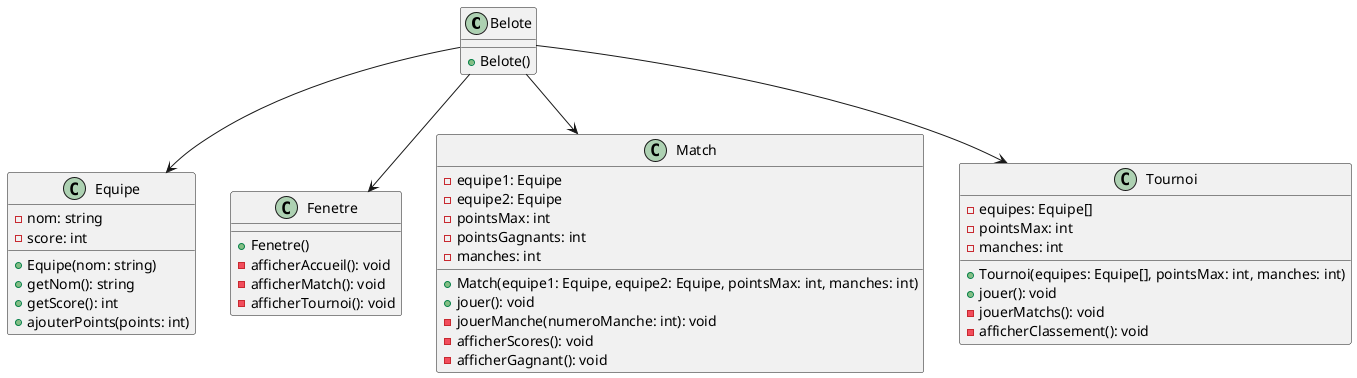 @startuml
class Belote {
    +Belote()
}

class Equipe {
    -nom: string
    -score: int
    +Equipe(nom: string)
    +getNom(): string
    +getScore(): int
    +ajouterPoints(points: int)
}

class Fenetre {
    +Fenetre()
    -afficherAccueil(): void
    -afficherMatch(): void
    -afficherTournoi(): void
}

class Match {
    -equipe1: Equipe
    -equipe2: Equipe
    -pointsMax: int
    -pointsGagnants: int
    -manches: int
    +Match(equipe1: Equipe, equipe2: Equipe, pointsMax: int, manches: int)
    +jouer(): void
    -jouerManche(numeroManche: int): void
    -afficherScores(): void
    -afficherGagnant(): void
}

class Tournoi {
    -equipes: Equipe[]
    -pointsMax: int
    -manches: int
    +Tournoi(equipes: Equipe[], pointsMax: int, manches: int)
    +jouer(): void
    -jouerMatchs(): void
    -afficherClassement(): void
}

Belote --> Equipe
Belote --> Fenetre
Belote --> Match
Belote --> Tournoi
@enduml
